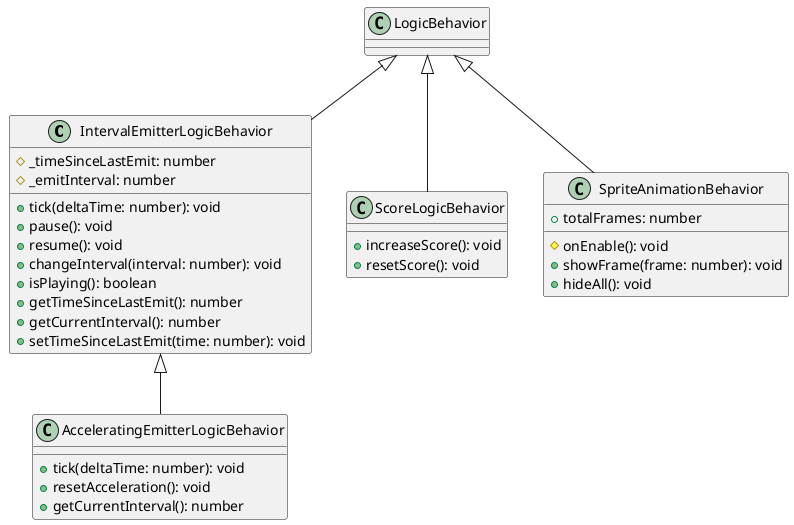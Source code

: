 @startuml
class IntervalEmitterLogicBehavior extends LogicBehavior {
    #_timeSinceLastEmit: number
    #_emitInterval: number
    +tick(deltaTime: number): void
    +pause(): void
    +resume(): void
    +changeInterval(interval: number): void
    +isPlaying(): boolean
    +getTimeSinceLastEmit(): number
    +getCurrentInterval(): number
    +setTimeSinceLastEmit(time: number): void
}
class AcceleratingEmitterLogicBehavior extends IntervalEmitterLogicBehavior {
    +tick(deltaTime: number): void
    +resetAcceleration(): void
    +getCurrentInterval(): number
}
class ScoreLogicBehavior extends LogicBehavior {
    +increaseScore(): void
    +resetScore(): void
}
class SpriteAnimationBehavior extends LogicBehavior {
    +totalFrames: number
    #onEnable(): void
    +showFrame(frame: number): void
    +hideAll(): void
}
@enduml